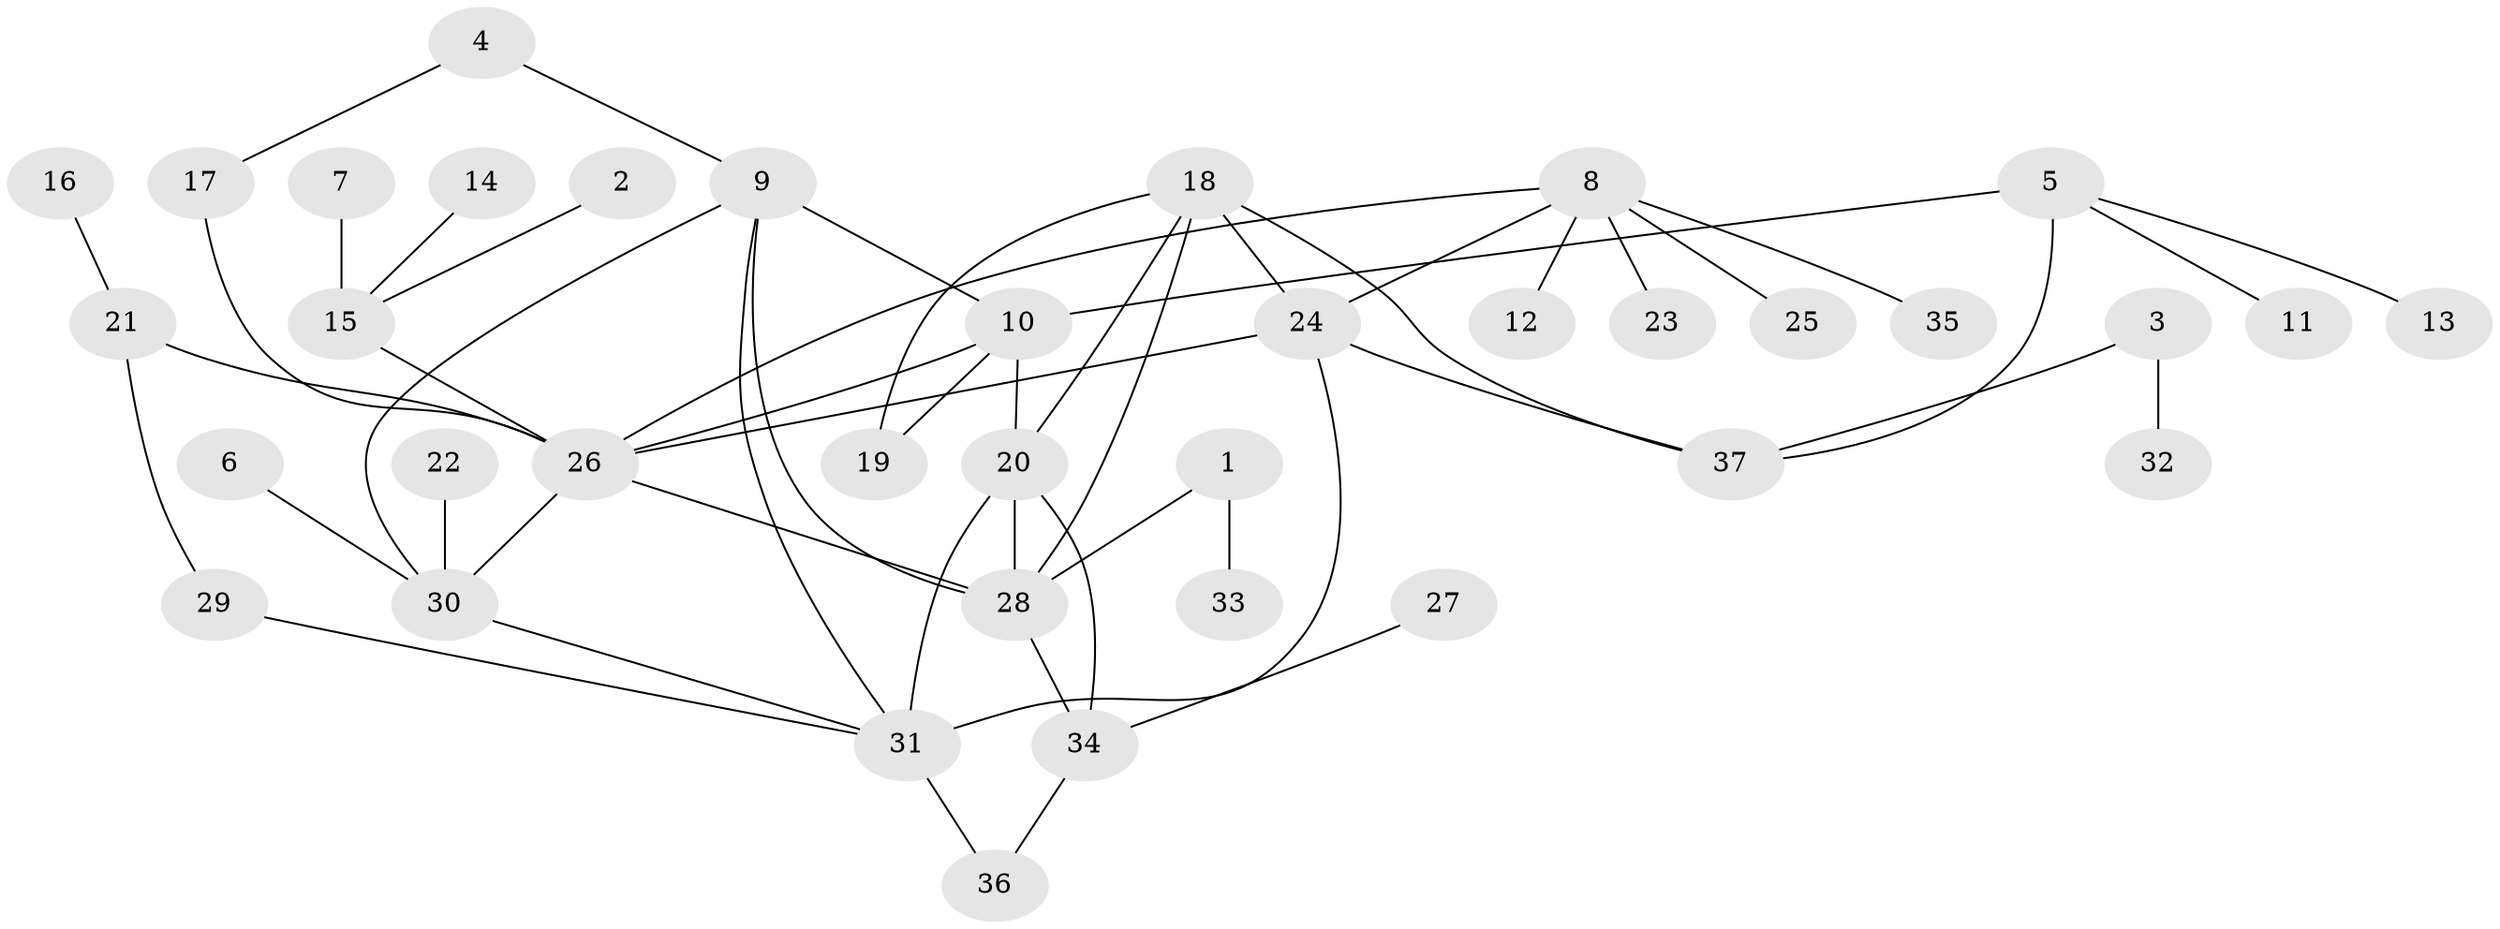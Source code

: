 // original degree distribution, {7: 0.05405405405405406, 5: 0.10810810810810811, 9: 0.013513513513513514, 6: 0.013513513513513514, 4: 0.04054054054054054, 11: 0.013513513513513514, 3: 0.08108108108108109, 2: 0.13513513513513514, 1: 0.5405405405405406}
// Generated by graph-tools (version 1.1) at 2025/37/03/04/25 23:37:38]
// undirected, 37 vertices, 52 edges
graph export_dot {
  node [color=gray90,style=filled];
  1;
  2;
  3;
  4;
  5;
  6;
  7;
  8;
  9;
  10;
  11;
  12;
  13;
  14;
  15;
  16;
  17;
  18;
  19;
  20;
  21;
  22;
  23;
  24;
  25;
  26;
  27;
  28;
  29;
  30;
  31;
  32;
  33;
  34;
  35;
  36;
  37;
  1 -- 28 [weight=1.0];
  1 -- 33 [weight=1.0];
  2 -- 15 [weight=1.0];
  3 -- 32 [weight=1.0];
  3 -- 37 [weight=1.0];
  4 -- 9 [weight=1.0];
  4 -- 17 [weight=1.0];
  5 -- 10 [weight=2.0];
  5 -- 11 [weight=1.0];
  5 -- 13 [weight=1.0];
  5 -- 37 [weight=1.0];
  6 -- 30 [weight=1.0];
  7 -- 15 [weight=1.0];
  8 -- 12 [weight=1.0];
  8 -- 23 [weight=1.0];
  8 -- 24 [weight=1.0];
  8 -- 25 [weight=1.0];
  8 -- 26 [weight=1.0];
  8 -- 35 [weight=1.0];
  9 -- 10 [weight=1.0];
  9 -- 28 [weight=1.0];
  9 -- 30 [weight=1.0];
  9 -- 31 [weight=1.0];
  10 -- 19 [weight=1.0];
  10 -- 20 [weight=1.0];
  10 -- 26 [weight=1.0];
  14 -- 15 [weight=1.0];
  15 -- 26 [weight=1.0];
  16 -- 21 [weight=1.0];
  17 -- 26 [weight=1.0];
  18 -- 19 [weight=1.0];
  18 -- 20 [weight=1.0];
  18 -- 24 [weight=1.0];
  18 -- 28 [weight=1.0];
  18 -- 37 [weight=1.0];
  20 -- 28 [weight=1.0];
  20 -- 31 [weight=1.0];
  20 -- 34 [weight=1.0];
  21 -- 26 [weight=2.0];
  21 -- 29 [weight=1.0];
  22 -- 30 [weight=1.0];
  24 -- 26 [weight=1.0];
  24 -- 31 [weight=2.0];
  24 -- 37 [weight=1.0];
  26 -- 28 [weight=1.0];
  26 -- 30 [weight=1.0];
  27 -- 34 [weight=1.0];
  28 -- 34 [weight=1.0];
  29 -- 31 [weight=1.0];
  30 -- 31 [weight=1.0];
  31 -- 36 [weight=1.0];
  34 -- 36 [weight=1.0];
}
